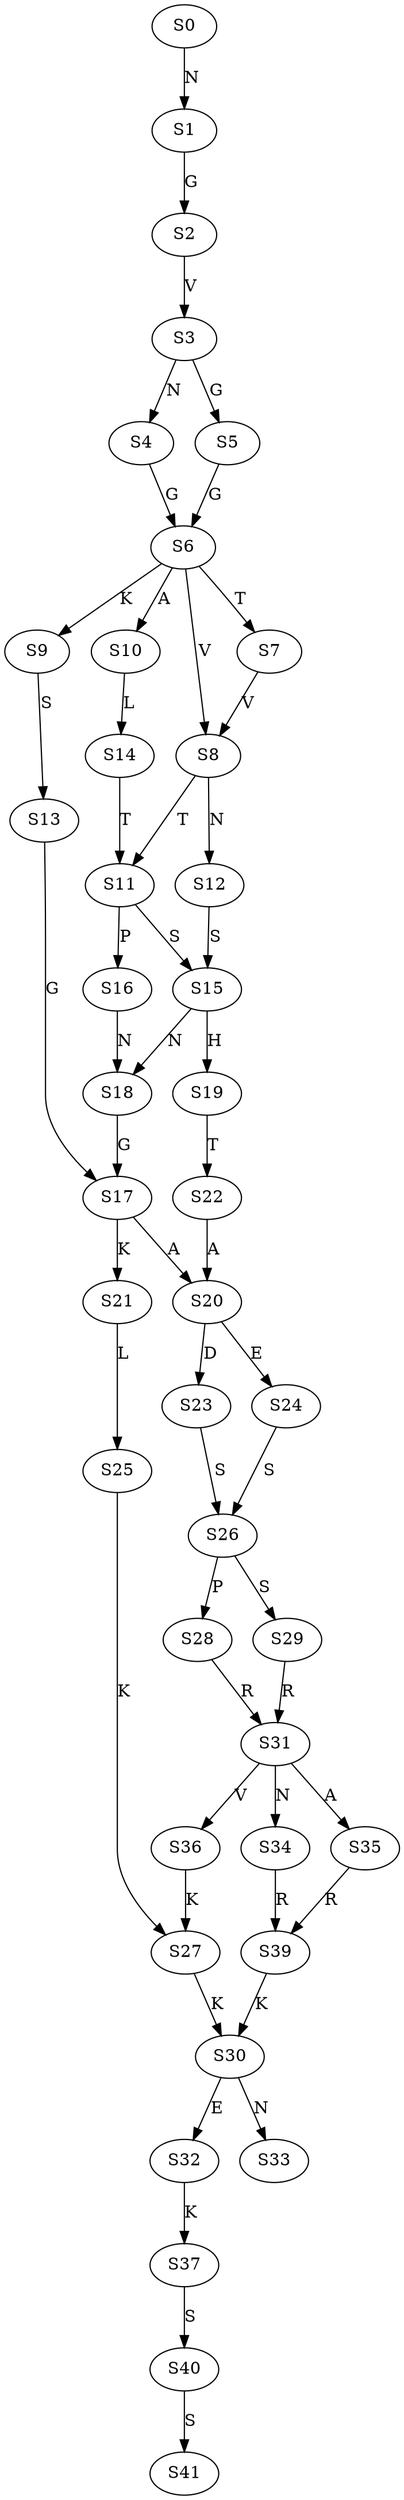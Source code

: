 strict digraph  {
	S0 -> S1 [ label = N ];
	S1 -> S2 [ label = G ];
	S2 -> S3 [ label = V ];
	S3 -> S4 [ label = N ];
	S3 -> S5 [ label = G ];
	S4 -> S6 [ label = G ];
	S5 -> S6 [ label = G ];
	S6 -> S7 [ label = T ];
	S6 -> S8 [ label = V ];
	S6 -> S9 [ label = K ];
	S6 -> S10 [ label = A ];
	S7 -> S8 [ label = V ];
	S8 -> S11 [ label = T ];
	S8 -> S12 [ label = N ];
	S9 -> S13 [ label = S ];
	S10 -> S14 [ label = L ];
	S11 -> S15 [ label = S ];
	S11 -> S16 [ label = P ];
	S12 -> S15 [ label = S ];
	S13 -> S17 [ label = G ];
	S14 -> S11 [ label = T ];
	S15 -> S18 [ label = N ];
	S15 -> S19 [ label = H ];
	S16 -> S18 [ label = N ];
	S17 -> S20 [ label = A ];
	S17 -> S21 [ label = K ];
	S18 -> S17 [ label = G ];
	S19 -> S22 [ label = T ];
	S20 -> S23 [ label = D ];
	S20 -> S24 [ label = E ];
	S21 -> S25 [ label = L ];
	S22 -> S20 [ label = A ];
	S23 -> S26 [ label = S ];
	S24 -> S26 [ label = S ];
	S25 -> S27 [ label = K ];
	S26 -> S28 [ label = P ];
	S26 -> S29 [ label = S ];
	S27 -> S30 [ label = K ];
	S28 -> S31 [ label = R ];
	S29 -> S31 [ label = R ];
	S30 -> S32 [ label = E ];
	S30 -> S33 [ label = N ];
	S31 -> S34 [ label = N ];
	S31 -> S35 [ label = A ];
	S31 -> S36 [ label = V ];
	S32 -> S37 [ label = K ];
	S34 -> S39 [ label = R ];
	S35 -> S39 [ label = R ];
	S36 -> S27 [ label = K ];
	S37 -> S40 [ label = S ];
	S39 -> S30 [ label = K ];
	S40 -> S41 [ label = S ];
}
